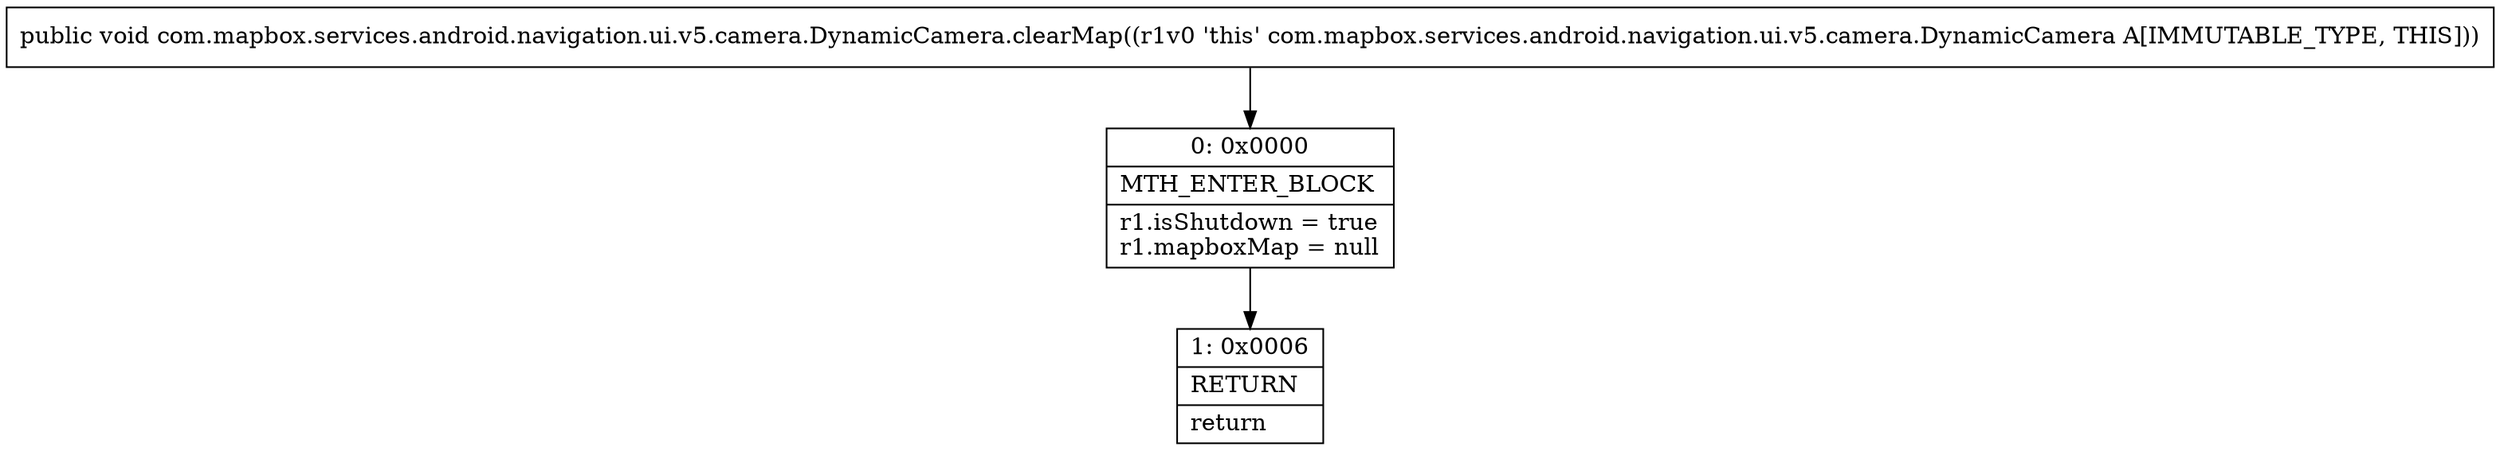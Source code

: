 digraph "CFG forcom.mapbox.services.android.navigation.ui.v5.camera.DynamicCamera.clearMap()V" {
Node_0 [shape=record,label="{0\:\ 0x0000|MTH_ENTER_BLOCK\l|r1.isShutdown = true\lr1.mapboxMap = null\l}"];
Node_1 [shape=record,label="{1\:\ 0x0006|RETURN\l|return\l}"];
MethodNode[shape=record,label="{public void com.mapbox.services.android.navigation.ui.v5.camera.DynamicCamera.clearMap((r1v0 'this' com.mapbox.services.android.navigation.ui.v5.camera.DynamicCamera A[IMMUTABLE_TYPE, THIS])) }"];
MethodNode -> Node_0;
Node_0 -> Node_1;
}

